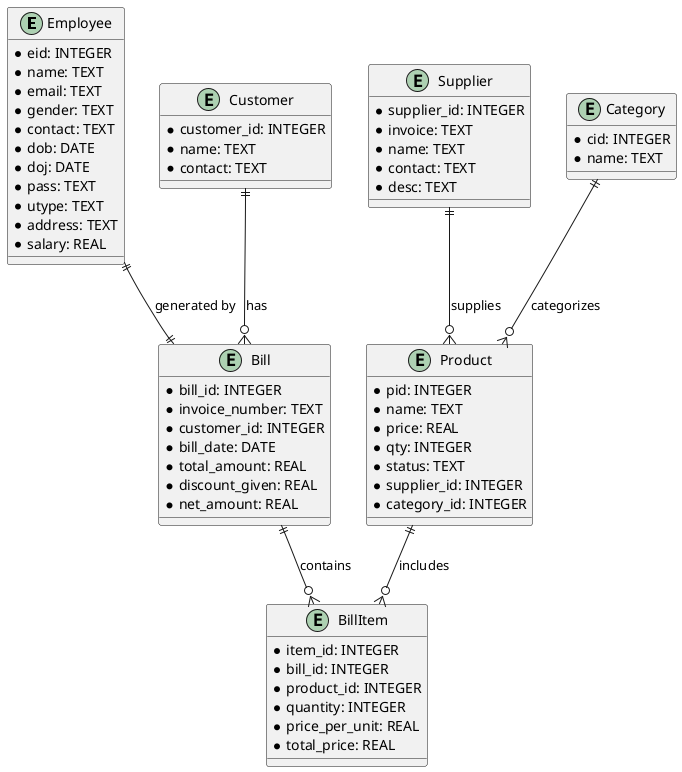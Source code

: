 @startuml
entity Employee {
  * eid: INTEGER
  * name: TEXT
  * email: TEXT
  * gender: TEXT
  * contact: TEXT
  * dob: DATE
  * doj: DATE
  * pass: TEXT
  * utype: TEXT
  * address: TEXT
  * salary: REAL
}

entity Supplier {
  * supplier_id: INTEGER
  * invoice: TEXT
  * name: TEXT
  * contact: TEXT
  * desc: TEXT
}

entity Category {
  * cid: INTEGER
  * name: TEXT
}

entity Product {
  * pid: INTEGER
  * name: TEXT
  * price: REAL
  * qty: INTEGER
  * status: TEXT
  * supplier_id: INTEGER
  * category_id: INTEGER
}

entity Customer {
  * customer_id: INTEGER
  * name: TEXT
  * contact: TEXT
}

entity Bill {
  * bill_id: INTEGER
  * invoice_number: TEXT
  * customer_id: INTEGER
  * bill_date: DATE
  * total_amount: REAL
  * discount_given: REAL
  * net_amount: REAL
}

entity BillItem {
  * item_id: INTEGER
  * bill_id: INTEGER
  * product_id: INTEGER
  * quantity: INTEGER
  * price_per_unit: REAL
  * total_price: REAL
}

Employee ||--|| Bill : "generated by"
Supplier ||--o{ Product : "supplies"
Category ||--o{ Product : "categorizes"
Customer ||--o{ Bill : "has"
Bill ||--o{ BillItem : "contains"
Product ||--o{ BillItem : "includes"
@enduml
